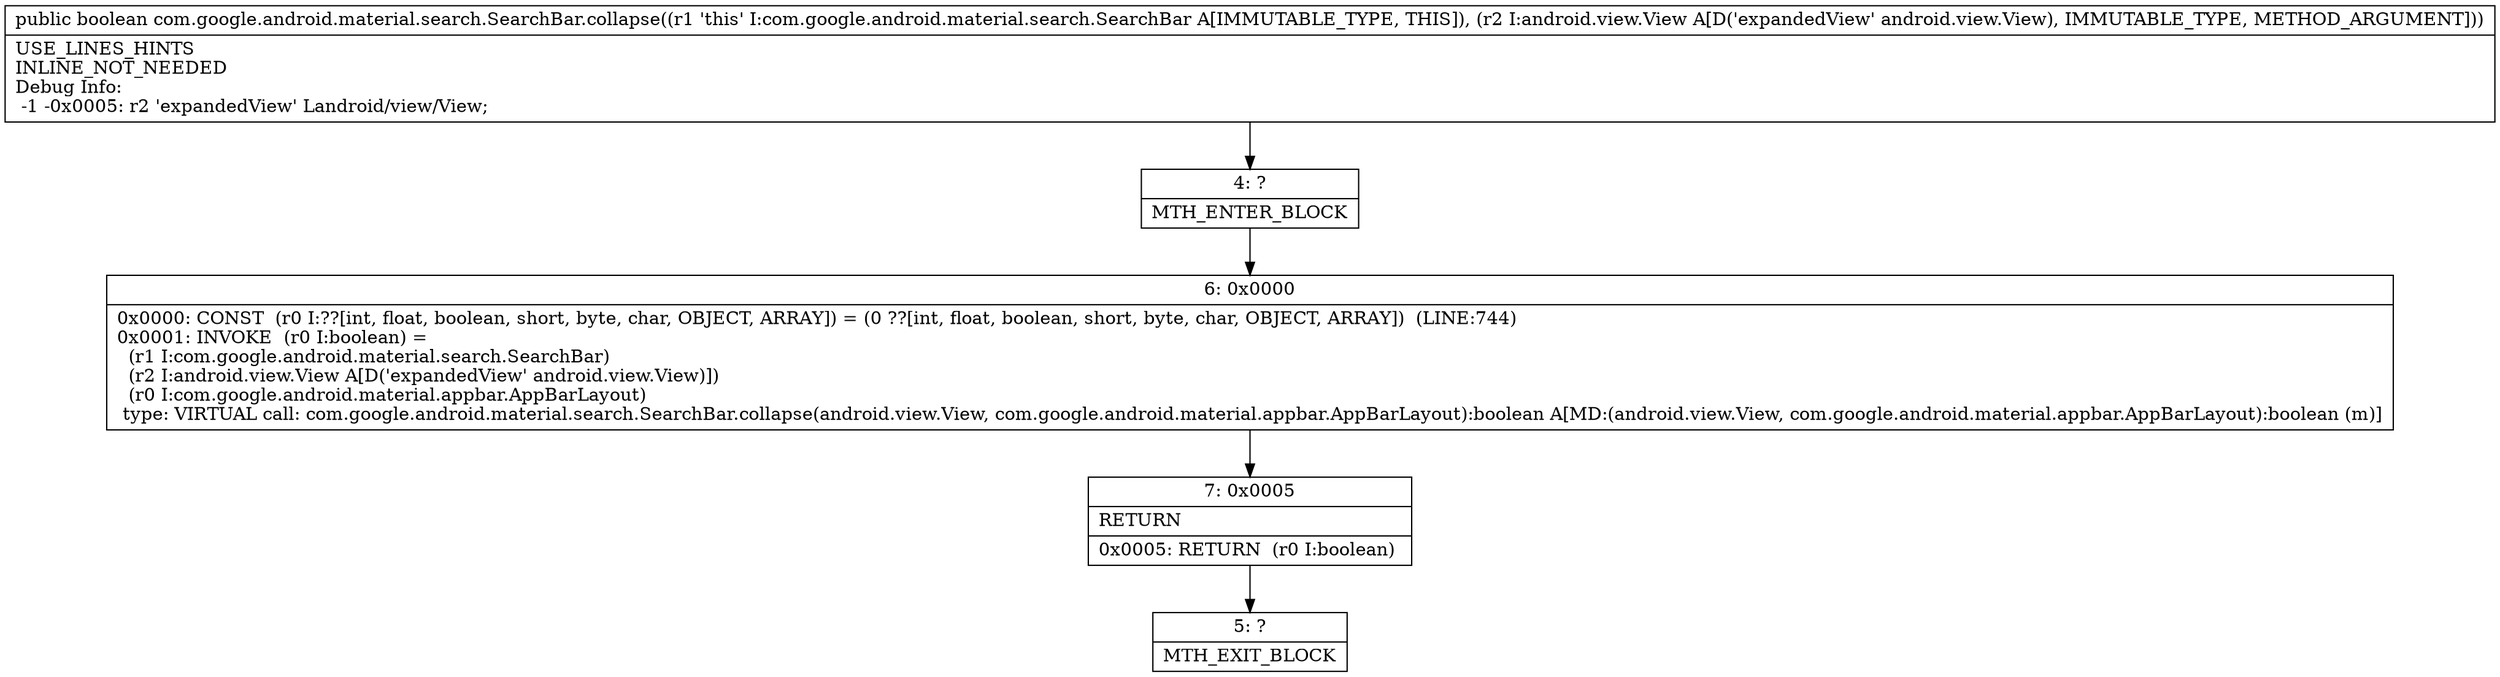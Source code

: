 digraph "CFG forcom.google.android.material.search.SearchBar.collapse(Landroid\/view\/View;)Z" {
Node_4 [shape=record,label="{4\:\ ?|MTH_ENTER_BLOCK\l}"];
Node_6 [shape=record,label="{6\:\ 0x0000|0x0000: CONST  (r0 I:??[int, float, boolean, short, byte, char, OBJECT, ARRAY]) = (0 ??[int, float, boolean, short, byte, char, OBJECT, ARRAY])  (LINE:744)\l0x0001: INVOKE  (r0 I:boolean) = \l  (r1 I:com.google.android.material.search.SearchBar)\l  (r2 I:android.view.View A[D('expandedView' android.view.View)])\l  (r0 I:com.google.android.material.appbar.AppBarLayout)\l type: VIRTUAL call: com.google.android.material.search.SearchBar.collapse(android.view.View, com.google.android.material.appbar.AppBarLayout):boolean A[MD:(android.view.View, com.google.android.material.appbar.AppBarLayout):boolean (m)]\l}"];
Node_7 [shape=record,label="{7\:\ 0x0005|RETURN\l|0x0005: RETURN  (r0 I:boolean) \l}"];
Node_5 [shape=record,label="{5\:\ ?|MTH_EXIT_BLOCK\l}"];
MethodNode[shape=record,label="{public boolean com.google.android.material.search.SearchBar.collapse((r1 'this' I:com.google.android.material.search.SearchBar A[IMMUTABLE_TYPE, THIS]), (r2 I:android.view.View A[D('expandedView' android.view.View), IMMUTABLE_TYPE, METHOD_ARGUMENT]))  | USE_LINES_HINTS\lINLINE_NOT_NEEDED\lDebug Info:\l  \-1 \-0x0005: r2 'expandedView' Landroid\/view\/View;\l}"];
MethodNode -> Node_4;Node_4 -> Node_6;
Node_6 -> Node_7;
Node_7 -> Node_5;
}

